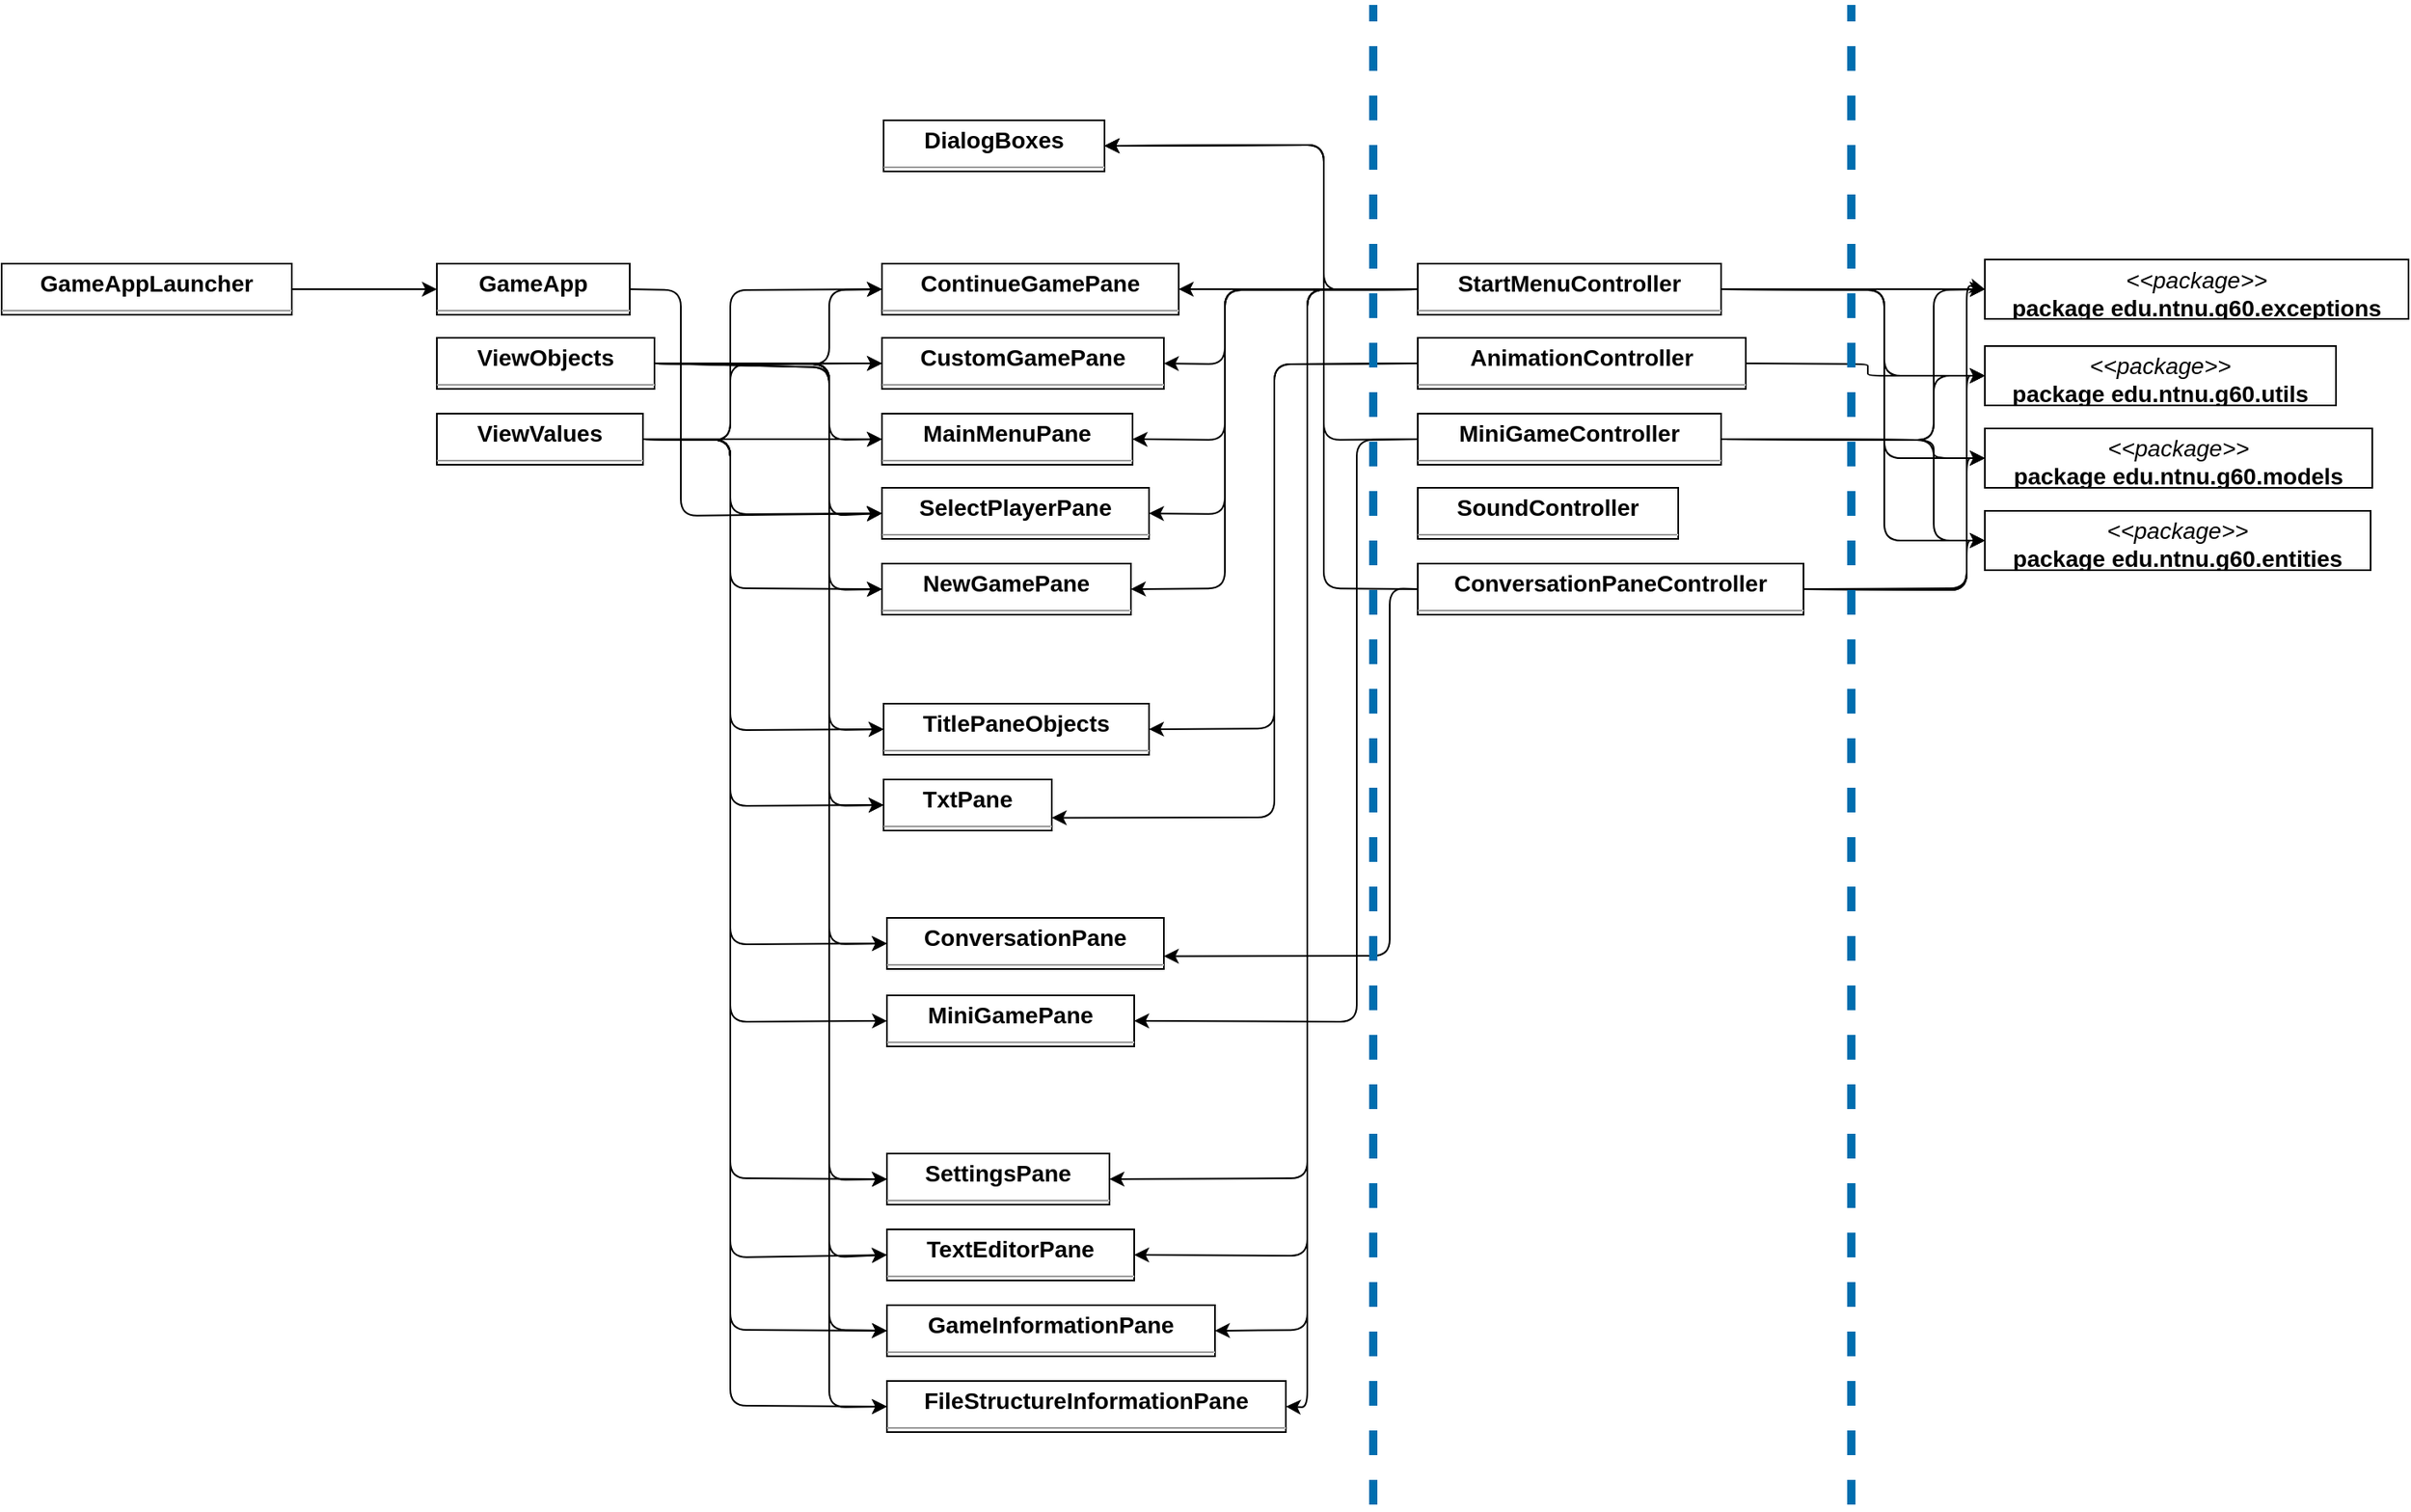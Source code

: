<mxfile>
    <diagram id="fVa9NiMkryK7ITw0kM9o" name="Page-1">
        <mxGraphModel dx="2951" dy="1716" grid="1" gridSize="10" guides="1" tooltips="1" connect="1" arrows="1" fold="1" page="0" pageScale="1" pageWidth="850" pageHeight="1100" background="none" math="0" shadow="0">
            <root>
                <mxCell id="0"/>
                <mxCell id="1" parent="0"/>
                <mxCell id="45" style="edgeStyle=none;html=1;exitX=0;exitY=0.5;exitDx=0;exitDy=0;entryX=1;entryY=0.5;entryDx=0;entryDy=0;" edge="1" parent="1" source="node4" target="node2">
                    <mxGeometry relative="1" as="geometry">
                        <Array as="points">
                            <mxPoint x="-270" y="-102"/>
                            <mxPoint x="-270" y="119"/>
                        </Array>
                    </mxGeometry>
                </mxCell>
                <mxCell id="46" style="edgeStyle=none;html=1;exitX=0;exitY=0.5;exitDx=0;exitDy=0;entryX=1;entryY=0.75;entryDx=0;entryDy=0;" edge="1" parent="1" source="node4" target="node8">
                    <mxGeometry relative="1" as="geometry">
                        <Array as="points">
                            <mxPoint x="-270" y="-102"/>
                            <mxPoint x="-270" y="173"/>
                        </Array>
                    </mxGeometry>
                </mxCell>
                <mxCell id="55" style="edgeStyle=none;html=1;exitX=1;exitY=0.5;exitDx=0;exitDy=0;entryX=0;entryY=0.5;entryDx=0;entryDy=0;" edge="1" parent="1" source="node4" target="node23">
                    <mxGeometry relative="1" as="geometry">
                        <Array as="points">
                            <mxPoint x="90" y="-102"/>
                            <mxPoint x="90" y="-100"/>
                            <mxPoint x="90" y="-95"/>
                        </Array>
                    </mxGeometry>
                </mxCell>
                <mxCell id="node4" value="&lt;p style=&quot;margin:0px;margin-top:4px;text-align:center;&quot;&gt;&lt;b&gt;AnimationController&lt;/b&gt;&lt;/p&gt;&lt;hr size=&quot;1&quot;/&gt;" style="verticalAlign=top;align=left;overflow=fill;fontSize=14;fontFamily=Helvetica;html=1;rounded=0;shadow=0;comic=0;labelBackgroundColor=none;strokeWidth=1;" parent="1" vertex="1">
                    <mxGeometry x="-183" y="-118" width="199" height="31" as="geometry"/>
                </mxCell>
                <mxCell id="node19" value="&lt;p style=&quot;margin:0px;margin-top:4px;text-align:center;&quot;&gt;&lt;b&gt;ContinueGamePane&lt;/b&gt;&lt;/p&gt;&lt;hr size=&quot;1&quot;/&gt;" style="verticalAlign=top;align=left;overflow=fill;fontSize=14;fontFamily=Helvetica;html=1;rounded=0;shadow=0;comic=0;labelBackgroundColor=none;strokeWidth=1;" parent="1" vertex="1">
                    <mxGeometry x="-508" y="-163" width="180" height="31" as="geometry"/>
                </mxCell>
                <mxCell id="node1" value="&lt;p style=&quot;margin:0px;margin-top:4px;text-align:center;&quot;&gt;&lt;b&gt;ConversationPane&lt;/b&gt;&lt;/p&gt;&lt;hr size=&quot;1&quot;/&gt;" style="verticalAlign=top;align=left;overflow=fill;fontSize=14;fontFamily=Helvetica;html=1;rounded=0;shadow=0;comic=0;labelBackgroundColor=none;strokeWidth=1;" parent="1" vertex="1">
                    <mxGeometry x="-505" y="234" width="168" height="31" as="geometry"/>
                </mxCell>
                <mxCell id="33" style="edgeStyle=none;html=1;exitX=0;exitY=0.5;exitDx=0;exitDy=0;entryX=1;entryY=0.5;entryDx=0;entryDy=0;" edge="1" parent="1" source="node11" target="node6">
                    <mxGeometry relative="1" as="geometry">
                        <Array as="points">
                            <mxPoint x="-240" y="34"/>
                            <mxPoint x="-240" y="-235"/>
                        </Array>
                    </mxGeometry>
                </mxCell>
                <mxCell id="39" style="edgeStyle=none;html=1;exitX=0;exitY=0.5;exitDx=0;exitDy=0;entryX=1;entryY=0.75;entryDx=0;entryDy=0;" edge="1" parent="1" source="node11" target="node1">
                    <mxGeometry relative="1" as="geometry">
                        <Array as="points">
                            <mxPoint x="-200" y="34"/>
                            <mxPoint x="-200" y="257"/>
                        </Array>
                    </mxGeometry>
                </mxCell>
                <mxCell id="51" style="edgeStyle=none;html=1;exitX=1;exitY=0.5;exitDx=0;exitDy=0;entryX=0;entryY=0.5;entryDx=0;entryDy=0;" edge="1" parent="1" source="node11" target="node24">
                    <mxGeometry relative="1" as="geometry">
                        <Array as="points">
                            <mxPoint x="150" y="34"/>
                            <mxPoint x="150" y="5"/>
                        </Array>
                    </mxGeometry>
                </mxCell>
                <mxCell id="52" style="edgeStyle=none;html=1;exitX=1;exitY=0.5;exitDx=0;exitDy=0;entryX=0;entryY=0.5;entryDx=0;entryDy=0;" edge="1" parent="1" source="node11" target="node26">
                    <mxGeometry relative="1" as="geometry">
                        <Array as="points">
                            <mxPoint x="150" y="35"/>
                            <mxPoint x="150" y="-45"/>
                        </Array>
                    </mxGeometry>
                </mxCell>
                <mxCell id="53" style="edgeStyle=none;html=1;exitX=1;exitY=0.5;exitDx=0;exitDy=0;entryX=0;entryY=0.5;entryDx=0;entryDy=0;" edge="1" parent="1" source="node11" target="node23">
                    <mxGeometry relative="1" as="geometry">
                        <Array as="points">
                            <mxPoint x="150" y="35"/>
                            <mxPoint x="150" y="-95"/>
                        </Array>
                    </mxGeometry>
                </mxCell>
                <mxCell id="54" style="edgeStyle=none;html=1;exitX=1;exitY=0.5;exitDx=0;exitDy=0;entryX=0;entryY=0.5;entryDx=0;entryDy=0;" edge="1" parent="1" source="node11" target="node25">
                    <mxGeometry relative="1" as="geometry">
                        <Array as="points">
                            <mxPoint x="150" y="35"/>
                            <mxPoint x="150" y="-150"/>
                        </Array>
                    </mxGeometry>
                </mxCell>
                <mxCell id="node11" value="&lt;p style=&quot;margin:0px;margin-top:4px;text-align:center;&quot;&gt;&lt;b&gt;ConversationPaneController&lt;/b&gt;&lt;/p&gt;&lt;hr size=&quot;1&quot;/&gt;" style="verticalAlign=top;align=left;overflow=fill;fontSize=14;fontFamily=Helvetica;html=1;rounded=0;shadow=0;comic=0;labelBackgroundColor=none;strokeWidth=1;" parent="1" vertex="1">
                    <mxGeometry x="-183" y="19" width="234" height="31" as="geometry"/>
                </mxCell>
                <mxCell id="node15" value="&lt;p style=&quot;margin:0px;margin-top:4px;text-align:center;&quot;&gt;&lt;b&gt;CustomGamePane&lt;/b&gt;&lt;/p&gt;&lt;hr size=&quot;1&quot;/&gt;" style="verticalAlign=top;align=left;overflow=fill;fontSize=14;fontFamily=Helvetica;html=1;rounded=0;shadow=0;comic=0;labelBackgroundColor=none;strokeWidth=1;" parent="1" vertex="1">
                    <mxGeometry x="-508" y="-118" width="171" height="31" as="geometry"/>
                </mxCell>
                <mxCell id="node6" value="&lt;p style=&quot;margin:0px;margin-top:4px;text-align:center;&quot;&gt;&lt;b&gt;DialogBoxes&lt;/b&gt;&lt;/p&gt;&lt;hr size=&quot;1&quot;/&gt;" style="verticalAlign=top;align=left;overflow=fill;fontSize=14;fontFamily=Helvetica;html=1;rounded=0;shadow=0;comic=0;labelBackgroundColor=none;strokeWidth=1;" parent="1" vertex="1">
                    <mxGeometry x="-507" y="-250" width="134" height="31" as="geometry"/>
                </mxCell>
                <mxCell id="node14" value="&lt;p style=&quot;margin:0px;margin-top:4px;text-align:center;&quot;&gt;&lt;b&gt;FileStructureInformationPane&lt;/b&gt;&lt;/p&gt;&lt;hr size=&quot;1&quot;/&gt;" style="verticalAlign=top;align=left;overflow=fill;fontSize=14;fontFamily=Helvetica;html=1;rounded=0;shadow=0;comic=0;labelBackgroundColor=none;strokeWidth=1;" parent="1" vertex="1">
                    <mxGeometry x="-505" y="515" width="242" height="31" as="geometry"/>
                </mxCell>
                <mxCell id="3" style="edgeStyle=none;html=1;exitX=1;exitY=0.5;exitDx=0;exitDy=0;entryX=0;entryY=0.5;entryDx=0;entryDy=0;" edge="1" parent="1" source="node21" target="node9">
                    <mxGeometry relative="1" as="geometry">
                        <Array as="points">
                            <mxPoint x="-630" y="-147"/>
                            <mxPoint x="-630" y="-10"/>
                        </Array>
                    </mxGeometry>
                </mxCell>
                <mxCell id="node21" value="&lt;p style=&quot;margin:0px;margin-top:4px;text-align:center;&quot;&gt;&lt;b&gt;GameApp&lt;/b&gt;&lt;/p&gt;&lt;hr size=&quot;1&quot;/&gt;" style="verticalAlign=top;align=left;overflow=fill;fontSize=14;fontFamily=Helvetica;html=1;rounded=0;shadow=0;comic=0;labelBackgroundColor=none;strokeWidth=1;" parent="1" vertex="1">
                    <mxGeometry x="-778" y="-163" width="117" height="31" as="geometry"/>
                </mxCell>
                <mxCell id="2" style="edgeStyle=none;html=1;exitX=1;exitY=0.5;exitDx=0;exitDy=0;entryX=0;entryY=0.5;entryDx=0;entryDy=0;" edge="1" parent="1" source="node16" target="node21">
                    <mxGeometry relative="1" as="geometry"/>
                </mxCell>
                <mxCell id="node16" value="&lt;p style=&quot;margin:0px;margin-top:4px;text-align:center;&quot;&gt;&lt;b&gt;GameAppLauncher&lt;/b&gt;&lt;/p&gt;&lt;hr size=&quot;1&quot;/&gt;" style="verticalAlign=top;align=left;overflow=fill;fontSize=14;fontFamily=Helvetica;html=1;rounded=0;shadow=0;comic=0;labelBackgroundColor=none;strokeWidth=1;" parent="1" vertex="1">
                    <mxGeometry x="-1042" y="-163" width="176" height="31" as="geometry"/>
                </mxCell>
                <mxCell id="node7" value="&lt;p style=&quot;margin:0px;margin-top:4px;text-align:center;&quot;&gt;&lt;b&gt;GameInformationPane&lt;/b&gt;&lt;/p&gt;&lt;hr size=&quot;1&quot;/&gt;" style="verticalAlign=top;align=left;overflow=fill;fontSize=14;fontFamily=Helvetica;html=1;rounded=0;shadow=0;comic=0;labelBackgroundColor=none;strokeWidth=1;" parent="1" vertex="1">
                    <mxGeometry x="-505" y="469" width="199" height="31" as="geometry"/>
                </mxCell>
                <mxCell id="node20" value="&lt;p style=&quot;margin:0px;margin-top:4px;text-align:center;&quot;&gt;&lt;b&gt;MainMenuPane&lt;/b&gt;&lt;/p&gt;&lt;hr size=&quot;1&quot;/&gt;" style="verticalAlign=top;align=left;overflow=fill;fontSize=14;fontFamily=Helvetica;html=1;rounded=0;shadow=0;comic=0;labelBackgroundColor=none;strokeWidth=1;" parent="1" vertex="1">
                    <mxGeometry x="-508" y="-72" width="152" height="31" as="geometry"/>
                </mxCell>
                <mxCell id="31" style="edgeStyle=none;html=1;exitX=0;exitY=0.5;exitDx=0;exitDy=0;entryX=1;entryY=0.5;entryDx=0;entryDy=0;" edge="1" parent="1" source="node5" target="node6">
                    <mxGeometry relative="1" as="geometry">
                        <Array as="points">
                            <mxPoint x="-240" y="-56"/>
                            <mxPoint x="-240" y="-235"/>
                        </Array>
                    </mxGeometry>
                </mxCell>
                <mxCell id="40" style="edgeStyle=none;html=1;exitX=0;exitY=0.5;exitDx=0;exitDy=0;entryX=1;entryY=0.5;entryDx=0;entryDy=0;" edge="1" parent="1" source="node5" target="node18">
                    <mxGeometry relative="1" as="geometry">
                        <Array as="points">
                            <mxPoint x="-220" y="-56"/>
                            <mxPoint x="-220" y="297"/>
                        </Array>
                    </mxGeometry>
                </mxCell>
                <mxCell id="56" style="edgeStyle=none;html=1;exitX=1;exitY=0.5;exitDx=0;exitDy=0;entryX=0;entryY=0.5;entryDx=0;entryDy=0;" edge="1" parent="1" source="node5" target="node25">
                    <mxGeometry relative="1" as="geometry">
                        <Array as="points">
                            <mxPoint x="130" y="-56"/>
                            <mxPoint x="130" y="-147"/>
                        </Array>
                    </mxGeometry>
                </mxCell>
                <mxCell id="57" style="edgeStyle=none;html=1;exitX=1;exitY=0.5;exitDx=0;exitDy=0;entryX=0;entryY=0.5;entryDx=0;entryDy=0;" edge="1" parent="1" source="node5" target="node23">
                    <mxGeometry relative="1" as="geometry">
                        <Array as="points">
                            <mxPoint x="130" y="-56"/>
                            <mxPoint x="130" y="-95"/>
                        </Array>
                    </mxGeometry>
                </mxCell>
                <mxCell id="58" style="edgeStyle=none;html=1;exitX=1;exitY=0.5;exitDx=0;exitDy=0;entryX=0;entryY=0.5;entryDx=0;entryDy=0;" edge="1" parent="1" source="node5" target="node26">
                    <mxGeometry relative="1" as="geometry">
                        <Array as="points">
                            <mxPoint x="130" y="-56"/>
                            <mxPoint x="130" y="-45"/>
                        </Array>
                    </mxGeometry>
                </mxCell>
                <mxCell id="59" style="edgeStyle=none;html=1;exitX=1;exitY=0.5;exitDx=0;exitDy=0;entryX=0;entryY=0.5;entryDx=0;entryDy=0;" edge="1" parent="1" source="node5" target="node24">
                    <mxGeometry relative="1" as="geometry">
                        <Array as="points">
                            <mxPoint x="130" y="-56"/>
                            <mxPoint x="130" y="5"/>
                        </Array>
                    </mxGeometry>
                </mxCell>
                <mxCell id="node5" value="&lt;p style=&quot;margin:0px;margin-top:4px;text-align:center;&quot;&gt;&lt;b&gt;MiniGameController&lt;/b&gt;&lt;/p&gt;&lt;hr size=&quot;1&quot;/&gt;" style="verticalAlign=top;align=left;overflow=fill;fontSize=14;fontFamily=Helvetica;html=1;rounded=0;shadow=0;comic=0;labelBackgroundColor=none;strokeWidth=1;" parent="1" vertex="1">
                    <mxGeometry x="-183" y="-72" width="184" height="31" as="geometry"/>
                </mxCell>
                <mxCell id="node18" value="&lt;p style=&quot;margin:0px;margin-top:4px;text-align:center;&quot;&gt;&lt;b&gt;MiniGamePane&lt;/b&gt;&lt;/p&gt;&lt;hr size=&quot;1&quot;/&gt;" style="verticalAlign=top;align=left;overflow=fill;fontSize=14;fontFamily=Helvetica;html=1;rounded=0;shadow=0;comic=0;labelBackgroundColor=none;strokeWidth=1;" parent="1" vertex="1">
                    <mxGeometry x="-505" y="281" width="150" height="31" as="geometry"/>
                </mxCell>
                <mxCell id="node12" value="&lt;p style=&quot;margin:0px;margin-top:4px;text-align:center;&quot;&gt;&lt;b&gt;NewGamePane&lt;/b&gt;&lt;/p&gt;&lt;hr size=&quot;1&quot;/&gt;" style="verticalAlign=top;align=left;overflow=fill;fontSize=14;fontFamily=Helvetica;html=1;rounded=0;shadow=0;comic=0;labelBackgroundColor=none;strokeWidth=1;" parent="1" vertex="1">
                    <mxGeometry x="-508" y="19" width="151" height="31" as="geometry"/>
                </mxCell>
                <mxCell id="node9" value="&lt;p style=&quot;margin:0px;margin-top:4px;text-align:center;&quot;&gt;&lt;b&gt;SelectPlayerPane&lt;/b&gt;&lt;/p&gt;&lt;hr size=&quot;1&quot;/&gt;" style="verticalAlign=top;align=left;overflow=fill;fontSize=14;fontFamily=Helvetica;html=1;rounded=0;shadow=0;comic=0;labelBackgroundColor=none;strokeWidth=1;" parent="1" vertex="1">
                    <mxGeometry x="-508" y="-27" width="162" height="31" as="geometry"/>
                </mxCell>
                <mxCell id="node22" value="&lt;p style=&quot;margin:0px;margin-top:4px;text-align:center;&quot;&gt;&lt;b&gt;SettingsPane&lt;/b&gt;&lt;/p&gt;&lt;hr size=&quot;1&quot;/&gt;" style="verticalAlign=top;align=left;overflow=fill;fontSize=14;fontFamily=Helvetica;html=1;rounded=0;shadow=0;comic=0;labelBackgroundColor=none;strokeWidth=1;" parent="1" vertex="1">
                    <mxGeometry x="-505" y="377" width="135" height="31" as="geometry"/>
                </mxCell>
                <mxCell id="node10" value="&lt;p style=&quot;margin:0px;margin-top:4px;text-align:center;&quot;&gt;&lt;b&gt;SoundController&lt;/b&gt;&lt;/p&gt;&lt;hr size=&quot;1&quot;/&gt;" style="verticalAlign=top;align=left;overflow=fill;fontSize=14;fontFamily=Helvetica;html=1;rounded=0;shadow=0;comic=0;labelBackgroundColor=none;strokeWidth=1;" parent="1" vertex="1">
                    <mxGeometry x="-183" y="-27" width="158" height="31" as="geometry"/>
                </mxCell>
                <mxCell id="29" style="edgeStyle=none;html=1;exitX=0;exitY=0.5;exitDx=0;exitDy=0;entryX=1;entryY=0.5;entryDx=0;entryDy=0;" edge="1" parent="1" source="node13" target="node6">
                    <mxGeometry relative="1" as="geometry">
                        <Array as="points">
                            <mxPoint x="-240" y="-147"/>
                            <mxPoint x="-240" y="-235"/>
                        </Array>
                    </mxGeometry>
                </mxCell>
                <mxCell id="34" style="edgeStyle=none;html=1;exitX=0;exitY=0.5;exitDx=0;exitDy=0;entryX=1;entryY=0.5;entryDx=0;entryDy=0;" edge="1" parent="1" source="node13" target="node19">
                    <mxGeometry relative="1" as="geometry"/>
                </mxCell>
                <mxCell id="35" style="edgeStyle=none;html=1;exitX=0;exitY=0.5;exitDx=0;exitDy=0;entryX=1;entryY=0.5;entryDx=0;entryDy=0;" edge="1" parent="1" source="node13" target="node15">
                    <mxGeometry relative="1" as="geometry">
                        <Array as="points">
                            <mxPoint x="-300" y="-147"/>
                            <mxPoint x="-300" y="-102"/>
                        </Array>
                    </mxGeometry>
                </mxCell>
                <mxCell id="36" style="edgeStyle=none;html=1;exitX=0;exitY=0.5;exitDx=0;exitDy=0;entryX=1;entryY=0.5;entryDx=0;entryDy=0;" edge="1" parent="1" source="node13" target="node20">
                    <mxGeometry relative="1" as="geometry">
                        <Array as="points">
                            <mxPoint x="-300" y="-147"/>
                            <mxPoint x="-300" y="-56"/>
                        </Array>
                    </mxGeometry>
                </mxCell>
                <mxCell id="37" style="edgeStyle=none;html=1;exitX=0;exitY=0.5;exitDx=0;exitDy=0;entryX=1;entryY=0.5;entryDx=0;entryDy=0;" edge="1" parent="1" source="node13" target="node9">
                    <mxGeometry relative="1" as="geometry">
                        <Array as="points">
                            <mxPoint x="-300" y="-147"/>
                            <mxPoint x="-300" y="-11"/>
                        </Array>
                    </mxGeometry>
                </mxCell>
                <mxCell id="38" style="edgeStyle=none;html=1;exitX=0;exitY=0.5;exitDx=0;exitDy=0;entryX=1;entryY=0.5;entryDx=0;entryDy=0;" edge="1" parent="1" source="node13" target="node12">
                    <mxGeometry relative="1" as="geometry">
                        <Array as="points">
                            <mxPoint x="-300" y="-147"/>
                            <mxPoint x="-300" y="-60"/>
                            <mxPoint x="-300" y="34"/>
                        </Array>
                    </mxGeometry>
                </mxCell>
                <mxCell id="41" style="edgeStyle=none;html=1;exitX=0;exitY=0.5;exitDx=0;exitDy=0;entryX=1;entryY=0.5;entryDx=0;entryDy=0;" edge="1" parent="1" source="node13" target="node14">
                    <mxGeometry relative="1" as="geometry">
                        <Array as="points">
                            <mxPoint x="-250" y="-147"/>
                            <mxPoint x="-250" y="531"/>
                        </Array>
                    </mxGeometry>
                </mxCell>
                <mxCell id="42" style="edgeStyle=none;html=1;exitX=0;exitY=0.5;exitDx=0;exitDy=0;entryX=1;entryY=0.5;entryDx=0;entryDy=0;" edge="1" parent="1" source="node13" target="node7">
                    <mxGeometry relative="1" as="geometry">
                        <Array as="points">
                            <mxPoint x="-250" y="-147"/>
                            <mxPoint x="-250" y="484"/>
                        </Array>
                    </mxGeometry>
                </mxCell>
                <mxCell id="43" style="edgeStyle=none;html=1;exitX=0;exitY=0.5;exitDx=0;exitDy=0;entryX=1;entryY=0.5;entryDx=0;entryDy=0;" edge="1" parent="1" source="node13" target="node3">
                    <mxGeometry relative="1" as="geometry">
                        <Array as="points">
                            <mxPoint x="-250" y="-147"/>
                            <mxPoint x="-250" y="439"/>
                        </Array>
                    </mxGeometry>
                </mxCell>
                <mxCell id="44" style="edgeStyle=none;html=1;exitX=0;exitY=0.5;exitDx=0;exitDy=0;entryX=1;entryY=0.5;entryDx=0;entryDy=0;" edge="1" parent="1" source="node13" target="node22">
                    <mxGeometry relative="1" as="geometry">
                        <Array as="points">
                            <mxPoint x="-250" y="-147"/>
                            <mxPoint x="-250" y="392"/>
                        </Array>
                    </mxGeometry>
                </mxCell>
                <mxCell id="47" style="edgeStyle=none;html=1;exitX=1;exitY=0.5;exitDx=0;exitDy=0;entryX=0;entryY=0.5;entryDx=0;entryDy=0;" edge="1" parent="1" source="node13" target="node25">
                    <mxGeometry relative="1" as="geometry"/>
                </mxCell>
                <mxCell id="48" style="edgeStyle=none;html=1;exitX=1;exitY=0.5;exitDx=0;exitDy=0;entryX=0;entryY=0.5;entryDx=0;entryDy=0;" edge="1" parent="1" source="node13" target="node23">
                    <mxGeometry relative="1" as="geometry">
                        <Array as="points">
                            <mxPoint x="100" y="-147"/>
                            <mxPoint x="100" y="-95"/>
                        </Array>
                    </mxGeometry>
                </mxCell>
                <mxCell id="49" style="edgeStyle=none;html=1;exitX=1;exitY=0.5;exitDx=0;exitDy=0;entryX=0;entryY=0.5;entryDx=0;entryDy=0;" edge="1" parent="1" source="node13" target="node26">
                    <mxGeometry relative="1" as="geometry">
                        <Array as="points">
                            <mxPoint x="100" y="-147"/>
                            <mxPoint x="100" y="-45"/>
                        </Array>
                    </mxGeometry>
                </mxCell>
                <mxCell id="50" style="edgeStyle=none;html=1;exitX=1;exitY=0.5;exitDx=0;exitDy=0;entryX=0;entryY=0.5;entryDx=0;entryDy=0;" edge="1" parent="1" source="node13" target="node24">
                    <mxGeometry relative="1" as="geometry">
                        <Array as="points">
                            <mxPoint x="100" y="-147"/>
                            <mxPoint x="100" y="5"/>
                        </Array>
                    </mxGeometry>
                </mxCell>
                <mxCell id="node13" value="&lt;p style=&quot;margin:0px;margin-top:4px;text-align:center;&quot;&gt;&lt;b&gt;StartMenuController&lt;/b&gt;&lt;/p&gt;&lt;hr size=&quot;1&quot;/&gt;" style="verticalAlign=top;align=left;overflow=fill;fontSize=14;fontFamily=Helvetica;html=1;rounded=0;shadow=0;comic=0;labelBackgroundColor=none;strokeWidth=1;" parent="1" vertex="1">
                    <mxGeometry x="-183" y="-163" width="184" height="31" as="geometry"/>
                </mxCell>
                <mxCell id="node3" value="&lt;p style=&quot;margin:0px;margin-top:4px;text-align:center;&quot;&gt;&lt;b&gt;TextEditorPane&lt;/b&gt;&lt;/p&gt;&lt;hr size=&quot;1&quot;/&gt;" style="verticalAlign=top;align=left;overflow=fill;fontSize=14;fontFamily=Helvetica;html=1;rounded=0;shadow=0;comic=0;labelBackgroundColor=none;strokeWidth=1;" parent="1" vertex="1">
                    <mxGeometry x="-505" y="423" width="150" height="31" as="geometry"/>
                </mxCell>
                <mxCell id="node2" value="&lt;p style=&quot;margin:0px;margin-top:4px;text-align:center;&quot;&gt;&lt;b&gt;TitlePaneObjects&lt;/b&gt;&lt;/p&gt;&lt;hr size=&quot;1&quot;/&gt;" style="verticalAlign=top;align=left;overflow=fill;fontSize=14;fontFamily=Helvetica;html=1;rounded=0;shadow=0;comic=0;labelBackgroundColor=none;strokeWidth=1;" parent="1" vertex="1">
                    <mxGeometry x="-507" y="104" width="161" height="31" as="geometry"/>
                </mxCell>
                <mxCell id="node8" value="&lt;p style=&quot;margin:0px;margin-top:4px;text-align:center;&quot;&gt;&lt;b&gt;TxtPane&lt;/b&gt;&lt;/p&gt;&lt;hr size=&quot;1&quot;/&gt;" style="verticalAlign=top;align=left;overflow=fill;fontSize=14;fontFamily=Helvetica;html=1;rounded=0;shadow=0;comic=0;labelBackgroundColor=none;strokeWidth=1;" parent="1" vertex="1">
                    <mxGeometry x="-507" y="150" width="102" height="31" as="geometry"/>
                </mxCell>
                <mxCell id="4" style="edgeStyle=none;html=1;exitX=1;exitY=0.5;exitDx=0;exitDy=0;entryX=0;entryY=0.5;entryDx=0;entryDy=0;" edge="1" parent="1" source="node17" target="node19">
                    <mxGeometry relative="1" as="geometry">
                        <Array as="points">
                            <mxPoint x="-540" y="-102"/>
                            <mxPoint x="-540" y="-147"/>
                        </Array>
                    </mxGeometry>
                </mxCell>
                <mxCell id="5" style="edgeStyle=none;html=1;exitX=1;exitY=0.5;exitDx=0;exitDy=0;entryX=0;entryY=0.5;entryDx=0;entryDy=0;" edge="1" parent="1" source="node17" target="node15">
                    <mxGeometry relative="1" as="geometry"/>
                </mxCell>
                <mxCell id="6" style="edgeStyle=none;html=1;exitX=1;exitY=0.5;exitDx=0;exitDy=0;entryX=0;entryY=0.5;entryDx=0;entryDy=0;" edge="1" parent="1" source="node17" target="node20">
                    <mxGeometry relative="1" as="geometry">
                        <Array as="points">
                            <mxPoint x="-540" y="-102"/>
                            <mxPoint x="-540" y="-56"/>
                        </Array>
                    </mxGeometry>
                </mxCell>
                <mxCell id="7" style="edgeStyle=none;html=1;exitX=1;exitY=0.5;exitDx=0;exitDy=0;entryX=0;entryY=0.5;entryDx=0;entryDy=0;" edge="1" parent="1" source="node17" target="node9">
                    <mxGeometry relative="1" as="geometry">
                        <Array as="points">
                            <mxPoint x="-540" y="-102"/>
                            <mxPoint x="-540" y="-10"/>
                        </Array>
                    </mxGeometry>
                </mxCell>
                <mxCell id="8" style="edgeStyle=none;html=1;exitX=1;exitY=0.5;exitDx=0;exitDy=0;entryX=0;entryY=0.5;entryDx=0;entryDy=0;" edge="1" parent="1" source="node17" target="node12">
                    <mxGeometry relative="1" as="geometry">
                        <Array as="points">
                            <mxPoint x="-540" y="-102"/>
                            <mxPoint x="-540" y="35"/>
                        </Array>
                    </mxGeometry>
                </mxCell>
                <mxCell id="9" style="edgeStyle=none;html=1;exitX=1;exitY=0.5;exitDx=0;exitDy=0;entryX=0;entryY=0.5;entryDx=0;entryDy=0;" edge="1" parent="1" source="node17" target="node2">
                    <mxGeometry relative="1" as="geometry">
                        <Array as="points">
                            <mxPoint x="-540" y="-102"/>
                            <mxPoint x="-540" y="120"/>
                        </Array>
                    </mxGeometry>
                </mxCell>
                <mxCell id="10" style="edgeStyle=none;html=1;exitX=1;exitY=0.5;exitDx=0;exitDy=0;entryX=0;entryY=0.5;entryDx=0;entryDy=0;" edge="1" parent="1" source="node17" target="node8">
                    <mxGeometry relative="1" as="geometry">
                        <Array as="points">
                            <mxPoint x="-540" y="-102"/>
                            <mxPoint x="-540" y="166"/>
                        </Array>
                    </mxGeometry>
                </mxCell>
                <mxCell id="11" style="edgeStyle=none;html=1;exitX=1;exitY=0.5;exitDx=0;exitDy=0;entryX=0;entryY=0.5;entryDx=0;entryDy=0;" edge="1" parent="1" source="node17" target="node1">
                    <mxGeometry relative="1" as="geometry">
                        <Array as="points">
                            <mxPoint x="-540" y="-100"/>
                            <mxPoint x="-540" y="250"/>
                        </Array>
                    </mxGeometry>
                </mxCell>
                <mxCell id="12" style="edgeStyle=none;html=1;exitX=1;exitY=0.5;exitDx=0;exitDy=0;entryX=0;entryY=0.5;entryDx=0;entryDy=0;" edge="1" parent="1" source="node17" target="node22">
                    <mxGeometry relative="1" as="geometry">
                        <Array as="points">
                            <mxPoint x="-540" y="-100"/>
                            <mxPoint x="-540" y="393"/>
                        </Array>
                    </mxGeometry>
                </mxCell>
                <mxCell id="13" style="edgeStyle=none;html=1;exitX=1;exitY=0.5;exitDx=0;exitDy=0;entryX=0;entryY=0.5;entryDx=0;entryDy=0;" edge="1" parent="1" source="node17" target="node3">
                    <mxGeometry relative="1" as="geometry">
                        <Array as="points">
                            <mxPoint x="-540" y="-102"/>
                            <mxPoint x="-540" y="440"/>
                        </Array>
                    </mxGeometry>
                </mxCell>
                <mxCell id="14" style="edgeStyle=none;html=1;exitX=1;exitY=0.5;exitDx=0;exitDy=0;entryX=0;entryY=0.5;entryDx=0;entryDy=0;" edge="1" parent="1" source="node17" target="node7">
                    <mxGeometry relative="1" as="geometry">
                        <Array as="points">
                            <mxPoint x="-540" y="-102"/>
                            <mxPoint x="-540" y="484"/>
                        </Array>
                    </mxGeometry>
                </mxCell>
                <mxCell id="15" style="edgeStyle=none;html=1;exitX=1;exitY=0.5;exitDx=0;exitDy=0;entryX=0;entryY=0.5;entryDx=0;entryDy=0;" edge="1" parent="1" source="node17" target="node14">
                    <mxGeometry relative="1" as="geometry">
                        <Array as="points">
                            <mxPoint x="-540" y="-102"/>
                            <mxPoint x="-540" y="531"/>
                        </Array>
                    </mxGeometry>
                </mxCell>
                <mxCell id="node17" value="&lt;p style=&quot;margin:0px;margin-top:4px;text-align:center;&quot;&gt;&lt;b&gt;ViewObjects&lt;/b&gt;&lt;/p&gt;&lt;hr size=&quot;1&quot;/&gt;" style="verticalAlign=top;align=left;overflow=fill;fontSize=14;fontFamily=Helvetica;html=1;rounded=0;shadow=0;comic=0;labelBackgroundColor=none;strokeWidth=1;" parent="1" vertex="1">
                    <mxGeometry x="-778" y="-118" width="132" height="31" as="geometry"/>
                </mxCell>
                <mxCell id="16" style="edgeStyle=none;html=1;exitX=1;exitY=0.5;exitDx=0;exitDy=0;entryX=0;entryY=0.5;entryDx=0;entryDy=0;" edge="1" parent="1" source="node0" target="node19">
                    <mxGeometry relative="1" as="geometry">
                        <Array as="points">
                            <mxPoint x="-600" y="-56"/>
                            <mxPoint x="-600" y="-147"/>
                        </Array>
                    </mxGeometry>
                </mxCell>
                <mxCell id="17" style="edgeStyle=none;html=1;exitX=1;exitY=0.5;exitDx=0;exitDy=0;entryX=0;entryY=0.5;entryDx=0;entryDy=0;" edge="1" parent="1" source="node0" target="node15">
                    <mxGeometry relative="1" as="geometry">
                        <Array as="points">
                            <mxPoint x="-600" y="-56"/>
                            <mxPoint x="-600" y="-102"/>
                        </Array>
                    </mxGeometry>
                </mxCell>
                <mxCell id="18" style="edgeStyle=none;html=1;exitX=1;exitY=0.5;exitDx=0;exitDy=0;entryX=0;entryY=0.5;entryDx=0;entryDy=0;" edge="1" parent="1" source="node0" target="node20">
                    <mxGeometry relative="1" as="geometry"/>
                </mxCell>
                <mxCell id="19" style="edgeStyle=none;html=1;exitX=1;exitY=0.5;exitDx=0;exitDy=0;entryX=0;entryY=0.5;entryDx=0;entryDy=0;" edge="1" parent="1" source="node0" target="node9">
                    <mxGeometry relative="1" as="geometry">
                        <Array as="points">
                            <mxPoint x="-600" y="-56"/>
                            <mxPoint x="-600" y="-11"/>
                        </Array>
                    </mxGeometry>
                </mxCell>
                <mxCell id="20" style="edgeStyle=none;html=1;exitX=1;exitY=0.5;exitDx=0;exitDy=0;entryX=0;entryY=0.5;entryDx=0;entryDy=0;" edge="1" parent="1" source="node0" target="node12">
                    <mxGeometry relative="1" as="geometry">
                        <Array as="points">
                            <mxPoint x="-600" y="-56"/>
                            <mxPoint x="-600" y="34"/>
                        </Array>
                    </mxGeometry>
                </mxCell>
                <mxCell id="21" style="edgeStyle=none;html=1;exitX=1;exitY=0.5;exitDx=0;exitDy=0;entryX=0;entryY=0.5;entryDx=0;entryDy=0;" edge="1" parent="1" source="node0" target="node2">
                    <mxGeometry relative="1" as="geometry">
                        <Array as="points">
                            <mxPoint x="-600" y="-56"/>
                            <mxPoint x="-600" y="120"/>
                        </Array>
                    </mxGeometry>
                </mxCell>
                <mxCell id="22" style="edgeStyle=none;html=1;exitX=1;exitY=0.5;exitDx=0;exitDy=0;entryX=0;entryY=0.5;entryDx=0;entryDy=0;" edge="1" parent="1" source="node0" target="node8">
                    <mxGeometry relative="1" as="geometry">
                        <Array as="points">
                            <mxPoint x="-600" y="-56"/>
                            <mxPoint x="-600" y="166"/>
                        </Array>
                    </mxGeometry>
                </mxCell>
                <mxCell id="23" style="edgeStyle=none;html=1;exitX=1;exitY=0.5;exitDx=0;exitDy=0;entryX=0;entryY=0.5;entryDx=0;entryDy=0;" edge="1" parent="1" source="node0" target="node1">
                    <mxGeometry relative="1" as="geometry">
                        <Array as="points">
                            <mxPoint x="-600" y="-56"/>
                            <mxPoint x="-600" y="250"/>
                        </Array>
                    </mxGeometry>
                </mxCell>
                <mxCell id="24" style="edgeStyle=none;html=1;exitX=1;exitY=0.5;exitDx=0;exitDy=0;entryX=0;entryY=0.5;entryDx=0;entryDy=0;" edge="1" parent="1" source="node0" target="node18">
                    <mxGeometry relative="1" as="geometry">
                        <Array as="points">
                            <mxPoint x="-600" y="-56"/>
                            <mxPoint x="-600" y="297"/>
                        </Array>
                    </mxGeometry>
                </mxCell>
                <mxCell id="25" style="edgeStyle=none;html=1;exitX=1;exitY=0.5;exitDx=0;exitDy=0;entryX=0;entryY=0.5;entryDx=0;entryDy=0;" edge="1" parent="1" source="node0" target="node22">
                    <mxGeometry relative="1" as="geometry">
                        <Array as="points">
                            <mxPoint x="-600" y="-56"/>
                            <mxPoint x="-600" y="392"/>
                        </Array>
                    </mxGeometry>
                </mxCell>
                <mxCell id="26" style="edgeStyle=none;html=1;exitX=1;exitY=0.5;exitDx=0;exitDy=0;entryX=0;entryY=0.5;entryDx=0;entryDy=0;" edge="1" parent="1" source="node0" target="node3">
                    <mxGeometry relative="1" as="geometry">
                        <Array as="points">
                            <mxPoint x="-600" y="-56"/>
                            <mxPoint x="-600" y="440"/>
                        </Array>
                    </mxGeometry>
                </mxCell>
                <mxCell id="27" style="edgeStyle=none;html=1;exitX=1;exitY=0.5;exitDx=0;exitDy=0;entryX=0;entryY=0.5;entryDx=0;entryDy=0;" edge="1" parent="1" source="node0" target="node7">
                    <mxGeometry relative="1" as="geometry">
                        <Array as="points">
                            <mxPoint x="-600" y="-56"/>
                            <mxPoint x="-600" y="484"/>
                        </Array>
                    </mxGeometry>
                </mxCell>
                <mxCell id="28" style="edgeStyle=none;html=1;exitX=1;exitY=0.5;exitDx=0;exitDy=0;entryX=0;entryY=0.5;entryDx=0;entryDy=0;" edge="1" parent="1" source="node0" target="node14">
                    <mxGeometry relative="1" as="geometry">
                        <Array as="points">
                            <mxPoint x="-600" y="-56"/>
                            <mxPoint x="-600" y="530"/>
                        </Array>
                    </mxGeometry>
                </mxCell>
                <mxCell id="node0" value="&lt;p style=&quot;margin:0px;margin-top:4px;text-align:center;&quot;&gt;&lt;b&gt;ViewValues&lt;/b&gt;&lt;/p&gt;&lt;hr size=&quot;1&quot;/&gt;" style="verticalAlign=top;align=left;overflow=fill;fontSize=14;fontFamily=Helvetica;html=1;rounded=0;shadow=0;comic=0;labelBackgroundColor=none;strokeWidth=1;" parent="1" vertex="1">
                    <mxGeometry x="-778" y="-72" width="125" height="31" as="geometry"/>
                </mxCell>
                <mxCell id="node24" value="&lt;p style=&quot;margin:0px;margin-top:4px;text-align:center;&quot;&gt;&lt;i&gt;&amp;lt;&amp;lt;package&amp;gt;&amp;gt;&lt;/i&gt;&lt;br/&gt;&lt;b&gt;package  edu.ntnu.g60.entities&lt;/b&gt;&lt;/p&gt;&lt;hr size=&quot;1&quot;/&gt;" style="verticalAlign=top;align=left;overflow=fill;fontSize=14;fontFamily=Helvetica;html=1;rounded=0;shadow=0;comic=0;labelBackgroundColor=none;strokeWidth=1;" parent="1" vertex="1">
                    <mxGeometry x="161" y="-13" width="234" height="36" as="geometry"/>
                </mxCell>
                <mxCell id="node25" value="&lt;p style=&quot;margin:0px;margin-top:4px;text-align:center;&quot;&gt;&lt;i&gt;&amp;lt;&amp;lt;package&amp;gt;&amp;gt;&lt;/i&gt;&lt;br/&gt;&lt;b&gt;package  edu.ntnu.g60.exceptions&lt;/b&gt;&lt;/p&gt;&lt;hr size=&quot;1&quot;/&gt;" style="verticalAlign=top;align=left;overflow=fill;fontSize=14;fontFamily=Helvetica;html=1;rounded=0;shadow=0;comic=0;labelBackgroundColor=none;strokeWidth=1;" parent="1" vertex="1">
                    <mxGeometry x="161" y="-165.5" width="257" height="36" as="geometry"/>
                </mxCell>
                <mxCell id="node26" value="&lt;p style=&quot;margin:0px;margin-top:4px;text-align:center;&quot;&gt;&lt;i&gt;&amp;lt;&amp;lt;package&amp;gt;&amp;gt;&lt;/i&gt;&lt;br/&gt;&lt;b&gt;package  edu.ntnu.g60.models&lt;/b&gt;&lt;/p&gt;&lt;hr size=&quot;1&quot;/&gt;" style="verticalAlign=top;align=left;overflow=fill;fontSize=14;fontFamily=Helvetica;html=1;rounded=0;shadow=0;comic=0;labelBackgroundColor=none;strokeWidth=1;" parent="1" vertex="1">
                    <mxGeometry x="161" y="-63" width="235" height="36" as="geometry"/>
                </mxCell>
                <mxCell id="node23" value="&lt;p style=&quot;margin:0px;margin-top:4px;text-align:center;&quot;&gt;&lt;i&gt;&amp;lt;&amp;lt;package&amp;gt;&amp;gt;&lt;/i&gt;&lt;br/&gt;&lt;b&gt;package  edu.ntnu.g60.utils&lt;/b&gt;&lt;/p&gt;&lt;hr size=&quot;1&quot;/&gt;" style="verticalAlign=top;align=left;overflow=fill;fontSize=14;fontFamily=Helvetica;html=1;rounded=0;shadow=0;comic=0;labelBackgroundColor=none;strokeWidth=1;" parent="1" vertex="1">
                    <mxGeometry x="161" y="-113" width="213" height="36" as="geometry"/>
                </mxCell>
                <mxCell id="61" value="" style="endArrow=none;dashed=1;html=1;jumpSize=23;strokeWidth=5;fillColor=#1ba1e2;strokeColor=#006EAF;" edge="1" parent="1">
                    <mxGeometry width="50" height="50" relative="1" as="geometry">
                        <mxPoint x="-210" y="590" as="sourcePoint"/>
                        <mxPoint x="-210" y="-320" as="targetPoint"/>
                    </mxGeometry>
                </mxCell>
                <mxCell id="62" value="" style="endArrow=none;dashed=1;html=1;jumpSize=23;strokeWidth=5;fillColor=#1ba1e2;strokeColor=#006EAF;" edge="1" parent="1">
                    <mxGeometry width="50" height="50" relative="1" as="geometry">
                        <mxPoint x="80" y="590" as="sourcePoint"/>
                        <mxPoint x="80" y="-320" as="targetPoint"/>
                    </mxGeometry>
                </mxCell>
            </root>
        </mxGraphModel>
    </diagram>
</mxfile>